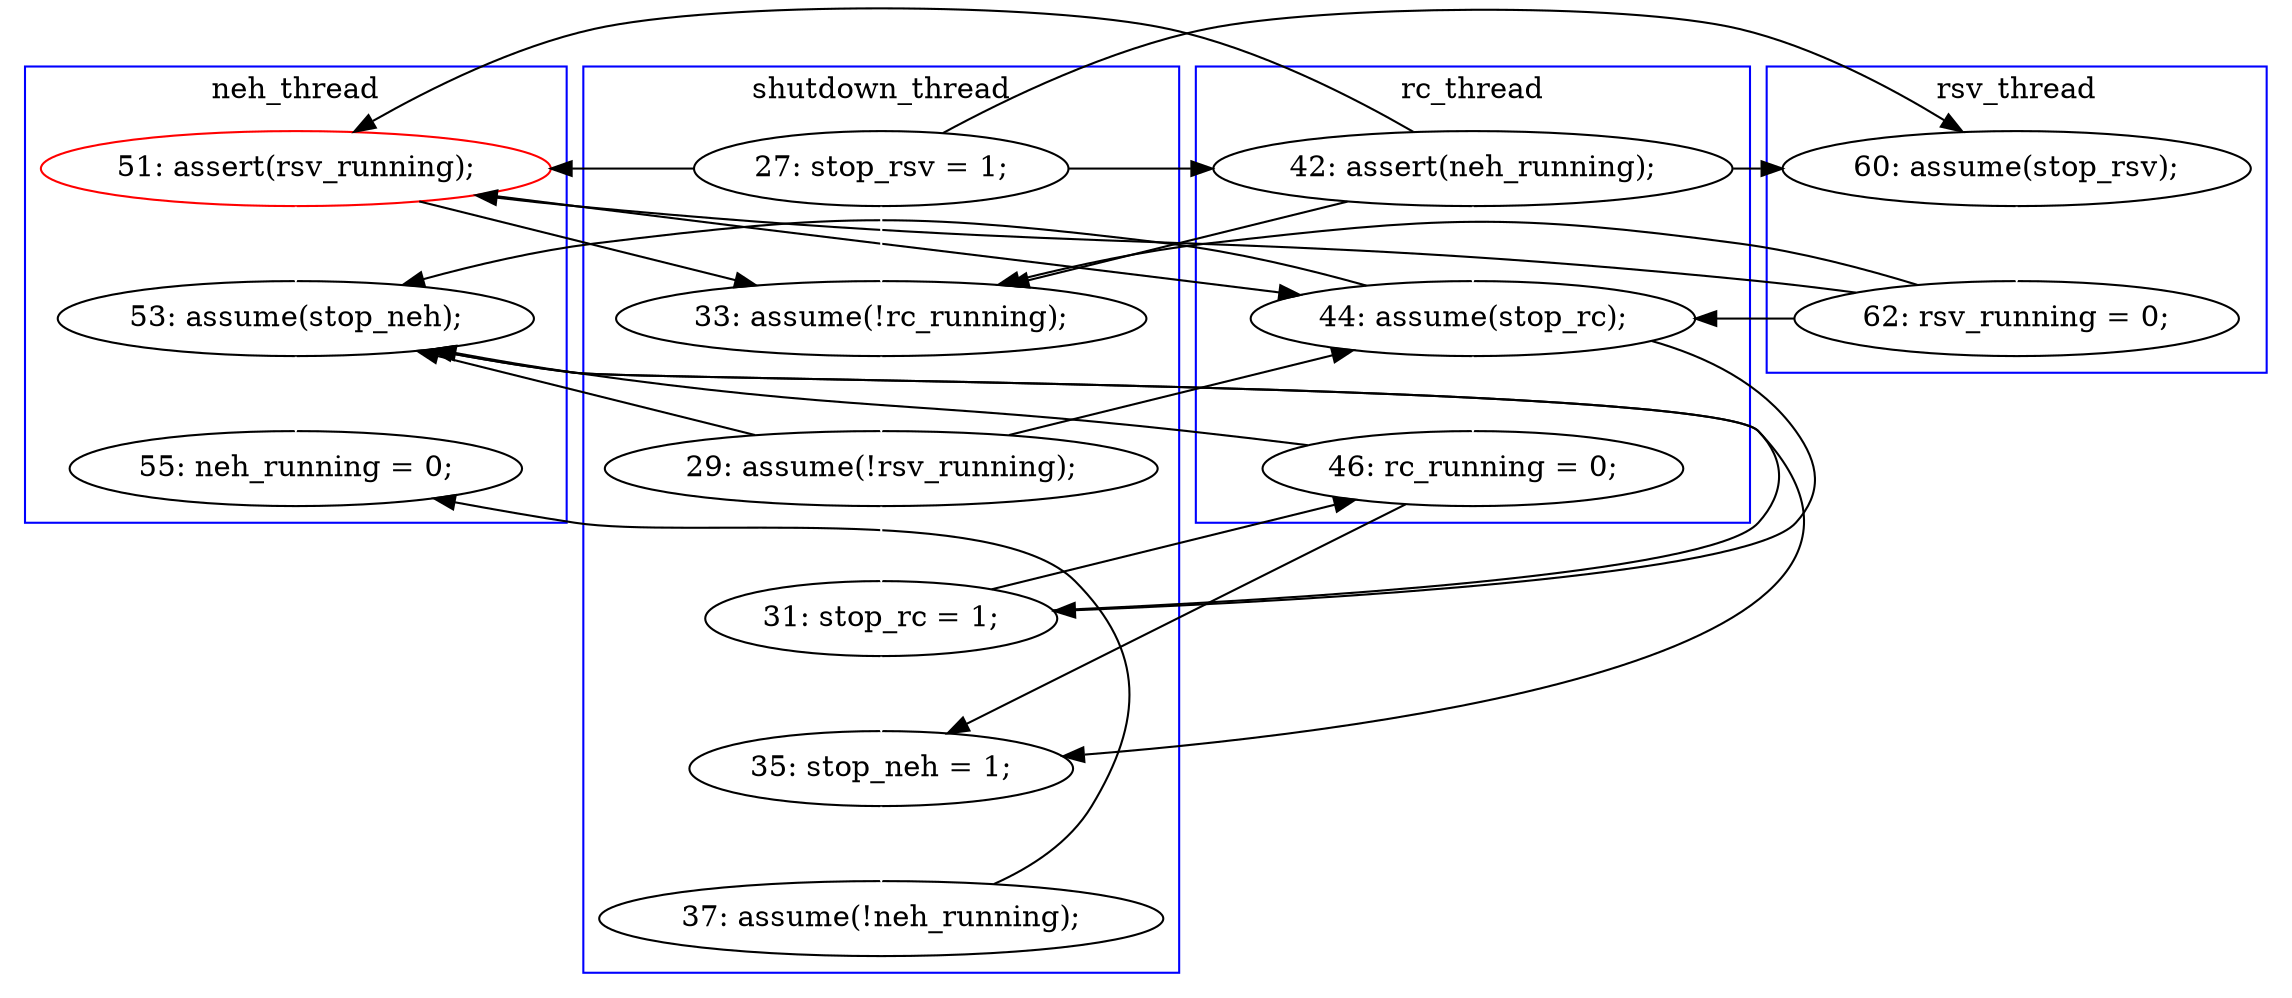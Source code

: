 digraph Counterexample {
	20 -> 21 [color = black, style = solid, constraint = false]
	28 -> 30 [color = white, style = solid]
	14 -> 24 [color = white, style = solid]
	18 -> 19 [color = white, style = solid]
	26 -> 28 [color = black, style = solid, constraint = false]
	24 -> 26 [color = white, style = solid]
	27 -> 33 [color = white, style = solid]
	23 -> 27 [color = black, style = solid, constraint = false]
	13 -> 18 [color = black, style = solid, constraint = false]
	23 -> 25 [color = white, style = solid]
	13 -> 21 [color = white, style = solid]
	14 -> 18 [color = black, style = solid, constraint = false]
	13 -> 14 [color = black, style = solid, constraint = false]
	24 -> 27 [color = black, style = solid, constraint = false]
	13 -> 20 [color = black, style = solid, constraint = false]
	24 -> 25 [color = black, style = solid, constraint = false]
	27 -> 28 [color = black, style = solid, constraint = false]
	19 -> 20 [color = black, style = solid, constraint = false]
	14 -> 20 [color = black, style = solid, constraint = false]
	20 -> 27 [color = white, style = solid]
	30 -> 33 [color = black, style = solid, constraint = false]
	25 -> 28 [color = white, style = solid]
	14 -> 21 [color = black, style = solid, constraint = false]
	25 -> 26 [color = black, style = solid, constraint = false]
	23 -> 24 [color = black, style = solid, constraint = false]
	25 -> 27 [color = black, style = solid, constraint = false]
	20 -> 24 [color = black, style = solid, constraint = false]
	21 -> 23 [color = white, style = solid]
	26 -> 27 [color = black, style = solid, constraint = false]
	19 -> 24 [color = black, style = solid, constraint = false]
	19 -> 21 [color = black, style = solid, constraint = false]
	subgraph cluster1 {
		label = shutdown_thread
		color = blue
		13  [label = "27: stop_rsv = 1;"]
		21  [label = "33: assume(!rc_running);"]
		25  [label = "31: stop_rc = 1;"]
		28  [label = "35: stop_neh = 1;"]
		30  [label = "37: assume(!neh_running);"]
		23  [label = "29: assume(!rsv_running);"]
	}
	subgraph cluster2 {
		label = rc_thread
		color = blue
		14  [label = "42: assert(neh_running);"]
		26  [label = "46: rc_running = 0;"]
		24  [label = "44: assume(stop_rc);"]
	}
	subgraph cluster3 {
		label = neh_thread
		color = blue
		20  [label = "51: assert(rsv_running);", color = red]
		33  [label = "55: neh_running = 0;"]
		27  [label = "53: assume(stop_neh);"]
	}
	subgraph cluster4 {
		label = rsv_thread
		color = blue
		18  [label = "60: assume(stop_rsv);"]
		19  [label = "62: rsv_running = 0;"]
	}
}